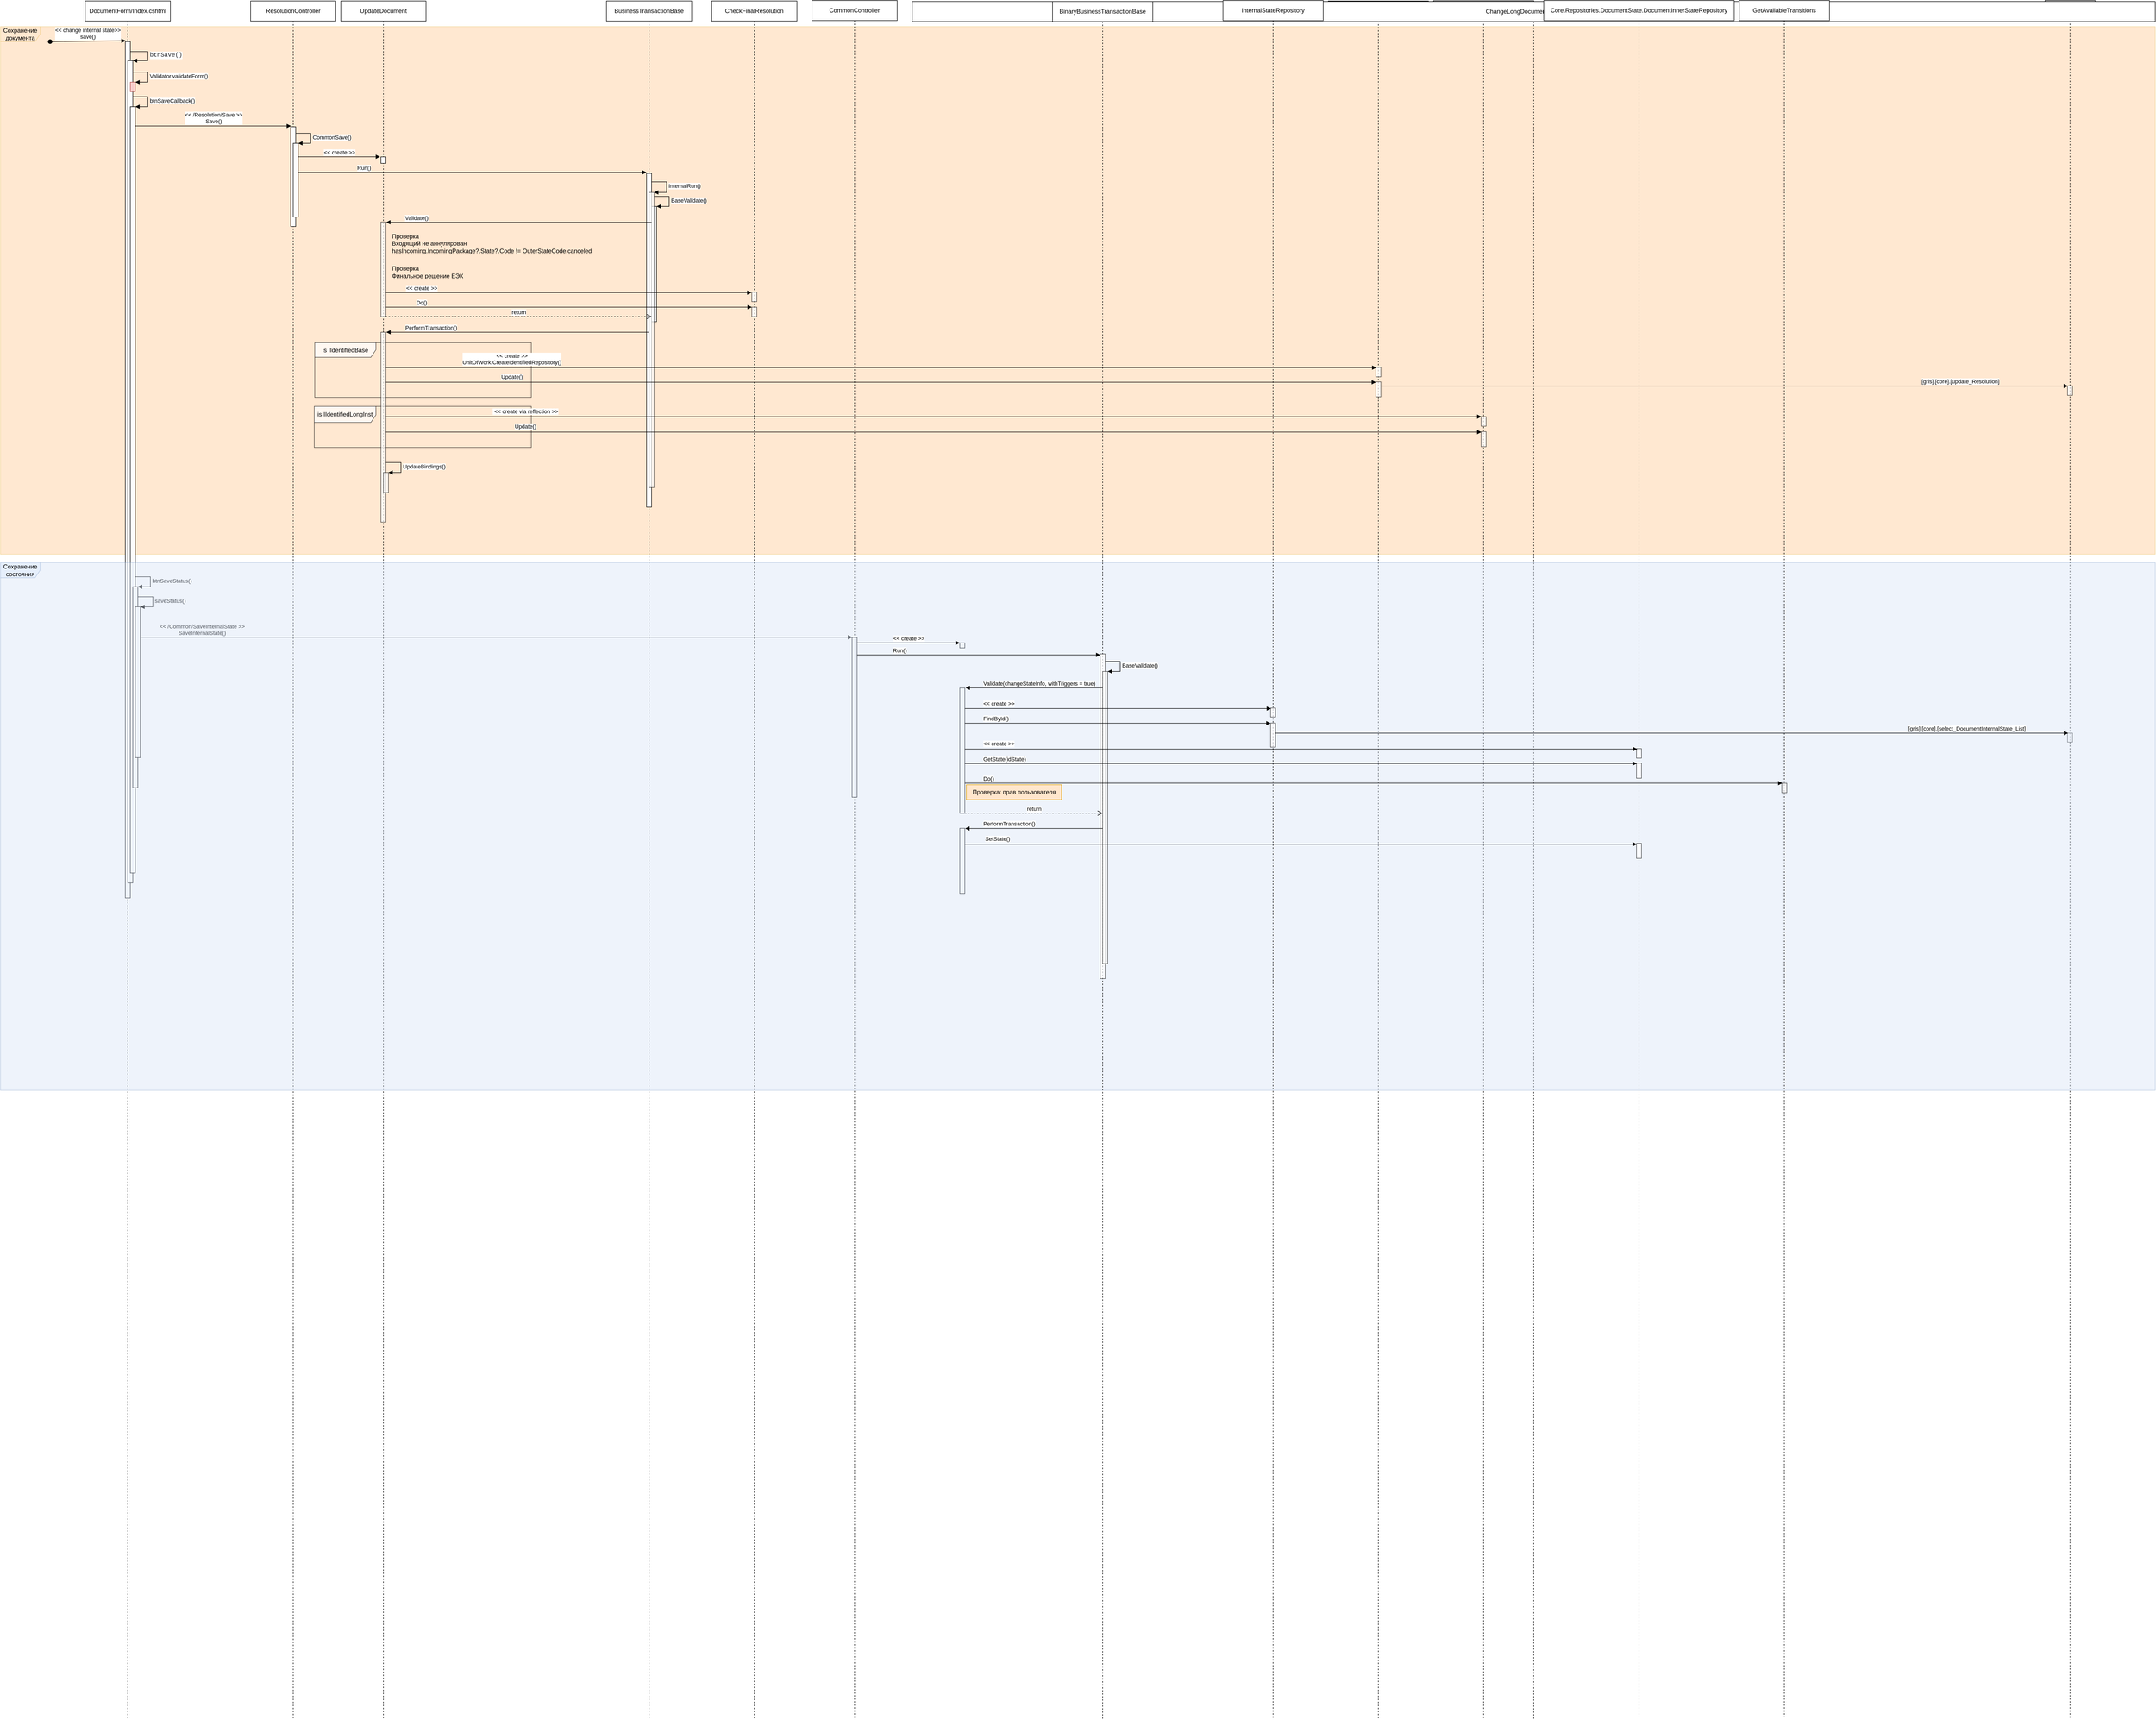 <mxfile version="20.5.3" type="github">
  <diagram id="iafy8vLnpcnuuy3_OvVW" name="Страница 1">
    <mxGraphModel dx="1326" dy="321" grid="1" gridSize="10" guides="1" tooltips="1" connect="1" arrows="1" fold="1" page="1" pageScale="1" pageWidth="827" pageHeight="1169" math="0" shadow="0">
      <root>
        <mxCell id="0" />
        <mxCell id="1" parent="0" />
        <mxCell id="J9ldG81cEZ1e4UeyS67y-105" value="Сохранение документа" style="shape=umlFrame;whiteSpace=wrap;html=1;opacity=30;width=79;height=30;fillColor=#ffe6cc;strokeColor=#d79b00;swimlaneFillColor=#FFB366;" vertex="1" parent="1">
          <mxGeometry x="-59" y="90" width="4299" height="1053" as="geometry" />
        </mxCell>
        <mxCell id="J9ldG81cEZ1e4UeyS67y-57" value="is&amp;nbsp;IIdentifiedLongInst" style="shape=umlFrame;whiteSpace=wrap;html=1;opacity=70;width=123;height=32;" vertex="1" parent="1">
          <mxGeometry x="567" y="848" width="433" height="82" as="geometry" />
        </mxCell>
        <mxCell id="J9ldG81cEZ1e4UeyS67y-56" value="is&amp;nbsp;IIdentifiedBase" style="shape=umlFrame;whiteSpace=wrap;html=1;opacity=70;width=122;height=29;" vertex="1" parent="1">
          <mxGeometry x="568" y="721" width="432" height="109" as="geometry" />
        </mxCell>
        <mxCell id="J9ldG81cEZ1e4UeyS67y-7" value="DocumentForm/Index.cshtml" style="shape=umlLifeline;perimeter=lifelinePerimeter;whiteSpace=wrap;html=1;container=1;collapsible=0;recursiveResize=0;outlineConnect=0;" vertex="1" parent="1">
          <mxGeometry x="110" y="39" width="170" height="3429" as="geometry" />
        </mxCell>
        <mxCell id="J9ldG81cEZ1e4UeyS67y-11" value="" style="html=1;points=[];perimeter=orthogonalPerimeter;" vertex="1" parent="J9ldG81cEZ1e4UeyS67y-7">
          <mxGeometry x="80" y="81" width="10" height="1709" as="geometry" />
        </mxCell>
        <mxCell id="J9ldG81cEZ1e4UeyS67y-14" value="" style="html=1;points=[];perimeter=orthogonalPerimeter;" vertex="1" parent="J9ldG81cEZ1e4UeyS67y-7">
          <mxGeometry x="85" y="119" width="10" height="1641" as="geometry" />
        </mxCell>
        <mxCell id="J9ldG81cEZ1e4UeyS67y-15" value="&lt;span style=&quot;color: rgb(32, 33, 36); font-family: consolas, &amp;quot;lucida console&amp;quot;, &amp;quot;courier new&amp;quot;, monospace; font-size: 12px;&quot;&gt;btnSave()&lt;/span&gt;" style="edgeStyle=orthogonalEdgeStyle;html=1;align=left;spacingLeft=2;endArrow=block;rounded=0;entryX=1;entryY=0;" edge="1" target="J9ldG81cEZ1e4UeyS67y-14" parent="J9ldG81cEZ1e4UeyS67y-7" source="J9ldG81cEZ1e4UeyS67y-11">
          <mxGeometry relative="1" as="geometry">
            <mxPoint x="95" y="101" as="sourcePoint" />
            <Array as="points">
              <mxPoint x="125" y="101" />
              <mxPoint x="125" y="119" />
            </Array>
          </mxGeometry>
        </mxCell>
        <mxCell id="J9ldG81cEZ1e4UeyS67y-19" value="" style="html=1;points=[];perimeter=orthogonalPerimeter;" vertex="1" parent="J9ldG81cEZ1e4UeyS67y-7">
          <mxGeometry x="90" y="211" width="10" height="1529" as="geometry" />
        </mxCell>
        <mxCell id="J9ldG81cEZ1e4UeyS67y-20" value="btnSaveCallback()" style="edgeStyle=orthogonalEdgeStyle;html=1;align=left;spacingLeft=2;endArrow=block;rounded=0;entryX=1;entryY=0;" edge="1" target="J9ldG81cEZ1e4UeyS67y-19" parent="J9ldG81cEZ1e4UeyS67y-7" source="J9ldG81cEZ1e4UeyS67y-14">
          <mxGeometry relative="1" as="geometry">
            <mxPoint x="95" y="191" as="sourcePoint" />
            <Array as="points">
              <mxPoint x="125" y="191" />
              <mxPoint x="125" y="211" />
            </Array>
          </mxGeometry>
        </mxCell>
        <mxCell id="J9ldG81cEZ1e4UeyS67y-23" value="" style="html=1;points=[];perimeter=orthogonalPerimeter;" vertex="1" parent="J9ldG81cEZ1e4UeyS67y-7">
          <mxGeometry x="95" y="1169" width="10" height="401" as="geometry" />
        </mxCell>
        <mxCell id="J9ldG81cEZ1e4UeyS67y-24" value="btnSaveStatus()" style="edgeStyle=orthogonalEdgeStyle;html=1;align=left;spacingLeft=2;endArrow=block;rounded=0;entryX=1;entryY=0;" edge="1" target="J9ldG81cEZ1e4UeyS67y-23" parent="J9ldG81cEZ1e4UeyS67y-7">
          <mxGeometry relative="1" as="geometry">
            <mxPoint x="100" y="1149" as="sourcePoint" />
            <Array as="points">
              <mxPoint x="130" y="1149" />
              <mxPoint x="130" y="1169" />
            </Array>
          </mxGeometry>
        </mxCell>
        <mxCell id="J9ldG81cEZ1e4UeyS67y-25" value="" style="html=1;points=[];perimeter=orthogonalPerimeter;" vertex="1" parent="J9ldG81cEZ1e4UeyS67y-7">
          <mxGeometry x="100" y="1209" width="10" height="301" as="geometry" />
        </mxCell>
        <mxCell id="J9ldG81cEZ1e4UeyS67y-26" value="saveStatus()" style="edgeStyle=orthogonalEdgeStyle;html=1;align=left;spacingLeft=2;endArrow=block;rounded=0;entryX=1;entryY=0;" edge="1" target="J9ldG81cEZ1e4UeyS67y-25" parent="J9ldG81cEZ1e4UeyS67y-7" source="J9ldG81cEZ1e4UeyS67y-23">
          <mxGeometry relative="1" as="geometry">
            <mxPoint x="105" y="1189" as="sourcePoint" />
            <Array as="points">
              <mxPoint x="135" y="1189" />
              <mxPoint x="135" y="1209" />
            </Array>
          </mxGeometry>
        </mxCell>
        <mxCell id="J9ldG81cEZ1e4UeyS67y-8" value="&amp;lt;&amp;lt; change internal state&amp;gt;&amp;gt;&lt;br&gt;save()" style="html=1;verticalAlign=bottom;startArrow=oval;startFill=1;endArrow=block;startSize=8;rounded=0;entryX=0.07;entryY=-0.001;entryDx=0;entryDy=0;entryPerimeter=0;" edge="1" parent="1" target="J9ldG81cEZ1e4UeyS67y-11">
          <mxGeometry width="60" relative="1" as="geometry">
            <mxPoint x="40" y="120" as="sourcePoint" />
            <mxPoint x="190" y="120" as="targetPoint" />
          </mxGeometry>
        </mxCell>
        <mxCell id="J9ldG81cEZ1e4UeyS67y-9" value="ResolutionController" style="shape=umlLifeline;perimeter=lifelinePerimeter;whiteSpace=wrap;html=1;container=1;collapsible=0;recursiveResize=0;outlineConnect=0;" vertex="1" parent="1">
          <mxGeometry x="440" y="39" width="170" height="3429" as="geometry" />
        </mxCell>
        <mxCell id="J9ldG81cEZ1e4UeyS67y-12" value="" style="html=1;points=[];perimeter=orthogonalPerimeter;" vertex="1" parent="J9ldG81cEZ1e4UeyS67y-9">
          <mxGeometry x="80" y="251" width="10" height="199" as="geometry" />
        </mxCell>
        <mxCell id="J9ldG81cEZ1e4UeyS67y-10" value="CommonController" style="shape=umlLifeline;perimeter=lifelinePerimeter;whiteSpace=wrap;html=1;container=1;collapsible=0;recursiveResize=0;outlineConnect=0;" vertex="1" parent="1">
          <mxGeometry x="1560" y="38" width="170" height="3429" as="geometry" />
        </mxCell>
        <mxCell id="J9ldG81cEZ1e4UeyS67y-21" value="" style="html=1;points=[];perimeter=orthogonalPerimeter;" vertex="1" parent="J9ldG81cEZ1e4UeyS67y-10">
          <mxGeometry x="80" y="1271" width="10" height="319" as="geometry" />
        </mxCell>
        <mxCell id="J9ldG81cEZ1e4UeyS67y-13" value="&amp;lt;&amp;lt; /Resolution/Save &amp;gt;&amp;gt;&lt;br&gt;Save()" style="html=1;verticalAlign=bottom;endArrow=block;rounded=0;entryX=0.056;entryY=-0.008;entryDx=0;entryDy=0;entryPerimeter=0;" edge="1" parent="1" source="J9ldG81cEZ1e4UeyS67y-19" target="J9ldG81cEZ1e4UeyS67y-12">
          <mxGeometry width="80" relative="1" as="geometry">
            <mxPoint x="300" y="160" as="sourcePoint" />
            <mxPoint x="380" y="160" as="targetPoint" />
          </mxGeometry>
        </mxCell>
        <mxCell id="J9ldG81cEZ1e4UeyS67y-17" value="" style="html=1;points=[];perimeter=orthogonalPerimeter;fillColor=#f8cecc;strokeColor=#b85450;" vertex="1" parent="1">
          <mxGeometry x="200" y="201" width="10" height="19" as="geometry" />
        </mxCell>
        <mxCell id="J9ldG81cEZ1e4UeyS67y-18" value="Validator.validateForm()" style="edgeStyle=orthogonalEdgeStyle;html=1;align=left;spacingLeft=2;endArrow=block;rounded=0;entryX=1;entryY=0;" edge="1" target="J9ldG81cEZ1e4UeyS67y-17" parent="1" source="J9ldG81cEZ1e4UeyS67y-14">
          <mxGeometry relative="1" as="geometry">
            <mxPoint x="205" y="181" as="sourcePoint" />
            <Array as="points">
              <mxPoint x="235" y="181" />
              <mxPoint x="235" y="201" />
            </Array>
          </mxGeometry>
        </mxCell>
        <mxCell id="J9ldG81cEZ1e4UeyS67y-22" value="&amp;lt;&amp;lt; /Common/SaveInternalState &amp;gt;&amp;gt;&lt;br&gt;SaveInternalState()" style="html=1;verticalAlign=bottom;endArrow=block;rounded=0;entryX=0.035;entryY=-0.001;entryDx=0;entryDy=0;entryPerimeter=0;" edge="1" parent="1" source="J9ldG81cEZ1e4UeyS67y-25" target="J9ldG81cEZ1e4UeyS67y-21">
          <mxGeometry x="-0.827" width="80" relative="1" as="geometry">
            <mxPoint x="220" y="1126.68" as="sourcePoint" />
            <mxPoint x="1719.4" y="1308" as="targetPoint" />
            <mxPoint as="offset" />
          </mxGeometry>
        </mxCell>
        <mxCell id="J9ldG81cEZ1e4UeyS67y-27" value="" style="html=1;points=[];perimeter=orthogonalPerimeter;" vertex="1" parent="1">
          <mxGeometry x="525" y="323" width="10" height="147" as="geometry" />
        </mxCell>
        <mxCell id="J9ldG81cEZ1e4UeyS67y-28" value="CommonSave()" style="edgeStyle=orthogonalEdgeStyle;html=1;align=left;spacingLeft=2;endArrow=block;rounded=0;entryX=1;entryY=0;" edge="1" target="J9ldG81cEZ1e4UeyS67y-27" parent="1" source="J9ldG81cEZ1e4UeyS67y-12">
          <mxGeometry relative="1" as="geometry">
            <mxPoint x="530" y="303" as="sourcePoint" />
            <Array as="points">
              <mxPoint x="560" y="303" />
              <mxPoint x="560" y="323" />
            </Array>
          </mxGeometry>
        </mxCell>
        <mxCell id="J9ldG81cEZ1e4UeyS67y-29" value="UpdateDocument" style="shape=umlLifeline;perimeter=lifelinePerimeter;whiteSpace=wrap;html=1;container=1;collapsible=0;recursiveResize=0;outlineConnect=0;movable=0;resizable=0;" vertex="1" parent="1">
          <mxGeometry x="620" y="39" width="170" height="3429" as="geometry" />
        </mxCell>
        <mxCell id="J9ldG81cEZ1e4UeyS67y-30" value="" style="html=1;points=[];perimeter=orthogonalPerimeter;" vertex="1" parent="J9ldG81cEZ1e4UeyS67y-29">
          <mxGeometry x="80" y="311" width="10" height="13" as="geometry" />
        </mxCell>
        <mxCell id="J9ldG81cEZ1e4UeyS67y-42" value="" style="html=1;points=[];perimeter=orthogonalPerimeter;opacity=70;" vertex="1" parent="J9ldG81cEZ1e4UeyS67y-29">
          <mxGeometry x="80" y="441" width="10" height="189" as="geometry" />
        </mxCell>
        <mxCell id="J9ldG81cEZ1e4UeyS67y-52" value="" style="html=1;points=[];perimeter=orthogonalPerimeter;opacity=70;" vertex="1" parent="J9ldG81cEZ1e4UeyS67y-29">
          <mxGeometry x="80" y="661" width="10" height="379" as="geometry" />
        </mxCell>
        <mxCell id="J9ldG81cEZ1e4UeyS67y-31" value="&amp;lt;&amp;lt; create &amp;gt;&amp;gt;" style="html=1;verticalAlign=bottom;endArrow=block;rounded=0;entryX=-0.176;entryY=-0.013;entryDx=0;entryDy=0;entryPerimeter=0;" edge="1" parent="1" source="J9ldG81cEZ1e4UeyS67y-27" target="J9ldG81cEZ1e4UeyS67y-30">
          <mxGeometry width="80" relative="1" as="geometry">
            <mxPoint x="580" y="420" as="sourcePoint" />
            <mxPoint x="660" y="420" as="targetPoint" />
          </mxGeometry>
        </mxCell>
        <mxCell id="J9ldG81cEZ1e4UeyS67y-32" value="BusinessTransactionBase" style="shape=umlLifeline;perimeter=lifelinePerimeter;whiteSpace=wrap;html=1;container=1;collapsible=0;recursiveResize=0;outlineConnect=0;" vertex="1" parent="1">
          <mxGeometry x="1150" y="39" width="170" height="3429" as="geometry" />
        </mxCell>
        <mxCell id="J9ldG81cEZ1e4UeyS67y-33" value="" style="html=1;points=[];perimeter=orthogonalPerimeter;" vertex="1" parent="J9ldG81cEZ1e4UeyS67y-32">
          <mxGeometry x="80" y="344" width="10" height="666" as="geometry" />
        </mxCell>
        <mxCell id="J9ldG81cEZ1e4UeyS67y-39" value="" style="html=1;points=[];perimeter=orthogonalPerimeter;" vertex="1" parent="J9ldG81cEZ1e4UeyS67y-32">
          <mxGeometry x="90" y="410" width="10" height="230" as="geometry" />
        </mxCell>
        <mxCell id="J9ldG81cEZ1e4UeyS67y-34" value="Run()" style="html=1;verticalAlign=bottom;endArrow=block;rounded=0;entryX=-0.012;entryY=-0.003;entryDx=0;entryDy=0;entryPerimeter=0;" edge="1" parent="1" source="J9ldG81cEZ1e4UeyS67y-27" target="J9ldG81cEZ1e4UeyS67y-33">
          <mxGeometry x="-0.623" width="80" relative="1" as="geometry">
            <mxPoint x="760" y="370" as="sourcePoint" />
            <mxPoint x="840" y="370" as="targetPoint" />
            <mxPoint as="offset" />
          </mxGeometry>
        </mxCell>
        <mxCell id="J9ldG81cEZ1e4UeyS67y-35" value="" style="html=1;points=[];perimeter=orthogonalPerimeter;opacity=70;" vertex="1" parent="1">
          <mxGeometry x="1235" y="421" width="10" height="589" as="geometry" />
        </mxCell>
        <mxCell id="J9ldG81cEZ1e4UeyS67y-36" value="InternalRun()" style="edgeStyle=orthogonalEdgeStyle;html=1;align=left;spacingLeft=2;endArrow=block;rounded=0;entryX=1;entryY=0;" edge="1" target="J9ldG81cEZ1e4UeyS67y-35" parent="1" source="J9ldG81cEZ1e4UeyS67y-33">
          <mxGeometry relative="1" as="geometry">
            <mxPoint x="1240" y="400" as="sourcePoint" />
            <Array as="points">
              <mxPoint x="1270" y="400" />
              <mxPoint x="1270" y="421" />
            </Array>
          </mxGeometry>
        </mxCell>
        <mxCell id="J9ldG81cEZ1e4UeyS67y-40" value="BaseValidate()" style="edgeStyle=orthogonalEdgeStyle;html=1;align=left;spacingLeft=2;endArrow=block;rounded=0;entryX=1;entryY=0;" edge="1" target="J9ldG81cEZ1e4UeyS67y-39" parent="1" source="J9ldG81cEZ1e4UeyS67y-35">
          <mxGeometry relative="1" as="geometry">
            <mxPoint x="1245" y="429" as="sourcePoint" />
            <Array as="points">
              <mxPoint x="1275" y="429" />
              <mxPoint x="1275" y="449" />
            </Array>
          </mxGeometry>
        </mxCell>
        <mxCell id="J9ldG81cEZ1e4UeyS67y-41" value="Validate()" style="html=1;verticalAlign=bottom;endArrow=block;rounded=0;entryX=1.043;entryY=0.003;entryDx=0;entryDy=0;entryPerimeter=0;" edge="1" parent="1" source="J9ldG81cEZ1e4UeyS67y-39" target="J9ldG81cEZ1e4UeyS67y-42">
          <mxGeometry x="0.774" width="80" relative="1" as="geometry">
            <mxPoint x="730" y="500" as="sourcePoint" />
            <mxPoint x="810" y="500" as="targetPoint" />
            <mxPoint as="offset" />
          </mxGeometry>
        </mxCell>
        <mxCell id="J9ldG81cEZ1e4UeyS67y-43" value="Проверка&lt;br&gt;Входящий не аннулирован&lt;br&gt;hasIncoming.IncomingPackage?.State?.Code != OuterStateCode.canceled" style="text;html=1;align=left;verticalAlign=middle;resizable=0;points=[];autosize=1;strokeColor=none;fillColor=none;opacity=70;" vertex="1" parent="1">
          <mxGeometry x="720" y="493" width="420" height="60" as="geometry" />
        </mxCell>
        <mxCell id="J9ldG81cEZ1e4UeyS67y-44" value="Проверка&lt;br&gt;Финальное решение ЕЭК" style="text;html=1;align=left;verticalAlign=middle;resizable=0;points=[];autosize=1;strokeColor=none;fillColor=none;" vertex="1" parent="1">
          <mxGeometry x="720" y="560" width="170" height="40" as="geometry" />
        </mxCell>
        <mxCell id="J9ldG81cEZ1e4UeyS67y-45" value="CheckFinalResolution" style="shape=umlLifeline;perimeter=lifelinePerimeter;whiteSpace=wrap;html=1;container=1;collapsible=0;recursiveResize=0;outlineConnect=0;" vertex="1" parent="1">
          <mxGeometry x="1360" y="39" width="170" height="3429" as="geometry" />
        </mxCell>
        <mxCell id="J9ldG81cEZ1e4UeyS67y-46" value="" style="html=1;points=[];perimeter=orthogonalPerimeter;opacity=70;" vertex="1" parent="J9ldG81cEZ1e4UeyS67y-45">
          <mxGeometry x="80" y="581" width="10" height="19" as="geometry" />
        </mxCell>
        <mxCell id="J9ldG81cEZ1e4UeyS67y-49" value="" style="html=1;points=[];perimeter=orthogonalPerimeter;opacity=70;" vertex="1" parent="J9ldG81cEZ1e4UeyS67y-45">
          <mxGeometry x="80" y="611" width="10" height="19" as="geometry" />
        </mxCell>
        <mxCell id="J9ldG81cEZ1e4UeyS67y-47" value="&amp;lt;&amp;lt; create &amp;gt;&amp;gt;" style="html=1;verticalAlign=bottom;endArrow=block;rounded=0;entryX=-0.067;entryY=0.053;entryDx=0;entryDy=0;entryPerimeter=0;" edge="1" parent="1" source="J9ldG81cEZ1e4UeyS67y-42" target="J9ldG81cEZ1e4UeyS67y-46">
          <mxGeometry x="-0.807" width="80" relative="1" as="geometry">
            <mxPoint x="1170" y="720" as="sourcePoint" />
            <mxPoint x="1250" y="720" as="targetPoint" />
            <mxPoint as="offset" />
          </mxGeometry>
        </mxCell>
        <mxCell id="J9ldG81cEZ1e4UeyS67y-48" value="Do()" style="html=1;verticalAlign=bottom;endArrow=block;rounded=0;entryX=0;entryY=0;entryDx=0;entryDy=0;entryPerimeter=0;" edge="1" parent="1" source="J9ldG81cEZ1e4UeyS67y-42" target="J9ldG81cEZ1e4UeyS67y-49">
          <mxGeometry x="-0.807" width="80" relative="1" as="geometry">
            <mxPoint x="720" y="630.475" as="sourcePoint" />
            <mxPoint x="1447" y="630.475" as="targetPoint" />
            <mxPoint as="offset" />
          </mxGeometry>
        </mxCell>
        <mxCell id="J9ldG81cEZ1e4UeyS67y-50" value="return" style="html=1;verticalAlign=bottom;endArrow=open;dashed=1;endSize=8;rounded=0;exitX=0.929;exitY=0.999;exitDx=0;exitDy=0;exitPerimeter=0;" edge="1" parent="1" source="J9ldG81cEZ1e4UeyS67y-42" target="J9ldG81cEZ1e4UeyS67y-39">
          <mxGeometry relative="1" as="geometry">
            <mxPoint x="1090" y="590" as="sourcePoint" />
            <mxPoint x="1010" y="590" as="targetPoint" />
          </mxGeometry>
        </mxCell>
        <mxCell id="J9ldG81cEZ1e4UeyS67y-51" value="PerformTransaction()" style="html=1;verticalAlign=bottom;endArrow=block;rounded=0;entryX=1.072;entryY=0;entryDx=0;entryDy=0;entryPerimeter=0;" edge="1" parent="1" source="J9ldG81cEZ1e4UeyS67y-35" target="J9ldG81cEZ1e4UeyS67y-52">
          <mxGeometry x="0.659" width="80" relative="1" as="geometry">
            <mxPoint x="1000" y="770" as="sourcePoint" />
            <mxPoint x="1080" y="770" as="targetPoint" />
            <mxPoint as="offset" />
          </mxGeometry>
        </mxCell>
        <mxCell id="J9ldG81cEZ1e4UeyS67y-53" value="RegistrationResolutionRepository" style="shape=umlLifeline;perimeter=lifelinePerimeter;whiteSpace=wrap;html=1;container=1;collapsible=0;recursiveResize=0;outlineConnect=0;" vertex="1" parent="1">
          <mxGeometry x="2590" y="39" width="200" height="3428" as="geometry" />
        </mxCell>
        <mxCell id="J9ldG81cEZ1e4UeyS67y-55" value="" style="html=1;points=[];perimeter=orthogonalPerimeter;textOpacity=70;opacity=70;" vertex="1" parent="J9ldG81cEZ1e4UeyS67y-53">
          <mxGeometry x="95" y="731" width="10" height="19" as="geometry" />
        </mxCell>
        <mxCell id="J9ldG81cEZ1e4UeyS67y-63" value="" style="html=1;points=[];perimeter=orthogonalPerimeter;textOpacity=70;opacity=70;" vertex="1" parent="J9ldG81cEZ1e4UeyS67y-53">
          <mxGeometry x="95" y="760" width="10" height="30" as="geometry" />
        </mxCell>
        <mxCell id="J9ldG81cEZ1e4UeyS67y-58" value="&amp;lt;&amp;lt; create &amp;gt;&amp;gt;&lt;br&gt;UnitOfWork.CreateIdentifiedRepository()" style="html=1;verticalAlign=bottom;endArrow=block;rounded=0;entryX=0.1;entryY=0.035;entryDx=0;entryDy=0;entryPerimeter=0;" edge="1" parent="1" source="J9ldG81cEZ1e4UeyS67y-52" target="J9ldG81cEZ1e4UeyS67y-55">
          <mxGeometry x="-0.746" y="2" width="80" relative="1" as="geometry">
            <mxPoint x="940" y="780.17" as="sourcePoint" />
            <mxPoint x="1020" y="780.17" as="targetPoint" />
            <mxPoint as="offset" />
          </mxGeometry>
        </mxCell>
        <mxCell id="J9ldG81cEZ1e4UeyS67y-59" value="DB" style="shape=umlLifeline;perimeter=lifelinePerimeter;whiteSpace=wrap;html=1;container=1;collapsible=0;recursiveResize=0;outlineConnect=0;" vertex="1" parent="1">
          <mxGeometry x="4020" y="38" width="100" height="3427" as="geometry" />
        </mxCell>
        <mxCell id="J9ldG81cEZ1e4UeyS67y-60" value="" style="html=1;points=[];perimeter=orthogonalPerimeter;textOpacity=70;opacity=70;" vertex="1" parent="J9ldG81cEZ1e4UeyS67y-59">
          <mxGeometry x="45" y="769" width="10" height="19" as="geometry" />
        </mxCell>
        <mxCell id="J9ldG81cEZ1e4UeyS67y-89" value="" style="html=1;points=[];perimeter=orthogonalPerimeter;opacity=70;" vertex="1" parent="J9ldG81cEZ1e4UeyS67y-59">
          <mxGeometry x="45" y="1462" width="10" height="18" as="geometry" />
        </mxCell>
        <mxCell id="J9ldG81cEZ1e4UeyS67y-61" value="[grls].[core].[update_Resolution]" style="html=1;verticalAlign=bottom;endArrow=block;rounded=0;entryX=0.1;entryY=0.018;entryDx=0;entryDy=0;entryPerimeter=0;" edge="1" parent="1" source="J9ldG81cEZ1e4UeyS67y-63" target="J9ldG81cEZ1e4UeyS67y-60">
          <mxGeometry x="0.686" width="80" relative="1" as="geometry">
            <mxPoint x="1720" y="870" as="sourcePoint" />
            <mxPoint x="1800" y="870" as="targetPoint" />
            <mxPoint as="offset" />
          </mxGeometry>
        </mxCell>
        <mxCell id="J9ldG81cEZ1e4UeyS67y-62" value="Update()" style="html=1;verticalAlign=bottom;endArrow=block;rounded=0;entryX=0.017;entryY=0.026;entryDx=0;entryDy=0;entryPerimeter=0;" edge="1" parent="1" source="J9ldG81cEZ1e4UeyS67y-52" target="J9ldG81cEZ1e4UeyS67y-63">
          <mxGeometry x="-0.746" y="2" width="80" relative="1" as="geometry">
            <mxPoint x="720" y="781.665" as="sourcePoint" />
            <mxPoint x="1666" y="781.665" as="targetPoint" />
            <mxPoint as="offset" />
          </mxGeometry>
        </mxCell>
        <mxCell id="J9ldG81cEZ1e4UeyS67y-64" value="Update()" style="html=1;verticalAlign=bottom;endArrow=block;rounded=0;entryX=0.051;entryY=0.027;entryDx=0;entryDy=0;entryPerimeter=0;" edge="1" parent="1" source="J9ldG81cEZ1e4UeyS67y-52" target="J9ldG81cEZ1e4UeyS67y-67">
          <mxGeometry x="-0.746" y="2" width="80" relative="1" as="geometry">
            <mxPoint x="720" y="810.78" as="sourcePoint" />
            <mxPoint x="1665.17" y="810.78" as="targetPoint" />
            <mxPoint as="offset" />
          </mxGeometry>
        </mxCell>
        <mxCell id="J9ldG81cEZ1e4UeyS67y-65" value="UpdateLongEntity&amp;lt;T&amp;gt;" style="shape=umlLifeline;perimeter=lifelinePerimeter;whiteSpace=wrap;html=1;container=1;collapsible=0;recursiveResize=0;outlineConnect=0;" vertex="1" parent="1">
          <mxGeometry x="2800" y="38.5" width="200" height="3428" as="geometry" />
        </mxCell>
        <mxCell id="J9ldG81cEZ1e4UeyS67y-66" value="" style="html=1;points=[];perimeter=orthogonalPerimeter;textOpacity=70;opacity=70;" vertex="1" parent="J9ldG81cEZ1e4UeyS67y-65">
          <mxGeometry x="95" y="830" width="10" height="19" as="geometry" />
        </mxCell>
        <mxCell id="J9ldG81cEZ1e4UeyS67y-67" value="" style="html=1;points=[];perimeter=orthogonalPerimeter;textOpacity=70;opacity=70;" vertex="1" parent="J9ldG81cEZ1e4UeyS67y-65">
          <mxGeometry x="95" y="860" width="10" height="30" as="geometry" />
        </mxCell>
        <mxCell id="J9ldG81cEZ1e4UeyS67y-68" value="&amp;nbsp;&amp;lt;&amp;lt; create via reflection &amp;gt;&amp;gt;" style="html=1;verticalAlign=bottom;endArrow=block;rounded=0;entryX=0.051;entryY=0.006;entryDx=0;entryDy=0;entryPerimeter=0;" edge="1" parent="1" source="J9ldG81cEZ1e4UeyS67y-52" target="J9ldG81cEZ1e4UeyS67y-66">
          <mxGeometry x="-0.746" y="2" width="80" relative="1" as="geometry">
            <mxPoint x="720" y="781.665" as="sourcePoint" />
            <mxPoint x="1946.0" y="781.665" as="targetPoint" />
            <mxPoint as="offset" />
          </mxGeometry>
        </mxCell>
        <mxCell id="J9ldG81cEZ1e4UeyS67y-69" value="" style="html=1;points=[];perimeter=orthogonalPerimeter;opacity=70;" vertex="1" parent="1">
          <mxGeometry x="705" y="980" width="10" height="40" as="geometry" />
        </mxCell>
        <mxCell id="J9ldG81cEZ1e4UeyS67y-70" value="UpdateBindings()" style="edgeStyle=orthogonalEdgeStyle;html=1;align=left;spacingLeft=2;endArrow=block;rounded=0;entryX=1;entryY=0;" edge="1" target="J9ldG81cEZ1e4UeyS67y-69" parent="1" source="J9ldG81cEZ1e4UeyS67y-52">
          <mxGeometry relative="1" as="geometry">
            <mxPoint x="710" y="960" as="sourcePoint" />
            <Array as="points">
              <mxPoint x="740" y="960" />
              <mxPoint x="740" y="980" />
            </Array>
          </mxGeometry>
        </mxCell>
        <mxCell id="J9ldG81cEZ1e4UeyS67y-71" value="ChangeLongDocumentInternalState" style="shape=umlLifeline;perimeter=lifelinePerimeter;whiteSpace=wrap;html=1;container=1;collapsible=0;recursiveResize=0;outlineConnect=0;" vertex="1" parent="1">
          <mxGeometry x="1760" y="40" width="2480" height="3427" as="geometry" />
        </mxCell>
        <mxCell id="J9ldG81cEZ1e4UeyS67y-72" value="" style="html=1;points=[];perimeter=orthogonalPerimeter;" vertex="1" parent="J9ldG81cEZ1e4UeyS67y-71">
          <mxGeometry x="95" y="1280" width="10" height="10" as="geometry" />
        </mxCell>
        <mxCell id="J9ldG81cEZ1e4UeyS67y-74" value="" style="html=1;points=[];perimeter=orthogonalPerimeter;" vertex="1" parent="J9ldG81cEZ1e4UeyS67y-71">
          <mxGeometry x="95" y="1370" width="10" height="250" as="geometry" />
        </mxCell>
        <mxCell id="J9ldG81cEZ1e4UeyS67y-108" value="" style="html=1;points=[];perimeter=orthogonalPerimeter;" vertex="1" parent="J9ldG81cEZ1e4UeyS67y-71">
          <mxGeometry x="95" y="1650" width="10" height="130" as="geometry" />
        </mxCell>
        <mxCell id="J9ldG81cEZ1e4UeyS67y-106" value="Сохранение состояния" style="shape=umlFrame;whiteSpace=wrap;html=1;opacity=40;width=79;height=30;fillColor=#dae8fc;strokeColor=#6C8EBF;swimlaneFillColor=#D4E1F5;" vertex="1" parent="J9ldG81cEZ1e4UeyS67y-71">
          <mxGeometry x="-1819" y="1120" width="4299" height="1053" as="geometry" />
        </mxCell>
        <mxCell id="J9ldG81cEZ1e4UeyS67y-73" value="&amp;lt;&amp;lt; create &amp;gt;&amp;gt;" style="html=1;verticalAlign=bottom;endArrow=block;rounded=0;entryX=0.002;entryY=0.002;entryDx=0;entryDy=0;entryPerimeter=0;" edge="1" parent="1" source="J9ldG81cEZ1e4UeyS67y-21" target="J9ldG81cEZ1e4UeyS67y-72">
          <mxGeometry width="80" relative="1" as="geometry">
            <mxPoint x="1610" y="1370" as="sourcePoint" />
            <mxPoint x="1690" y="1370" as="targetPoint" />
          </mxGeometry>
        </mxCell>
        <mxCell id="J9ldG81cEZ1e4UeyS67y-82" value="BinaryBusinessTransactionBase" style="shape=umlLifeline;perimeter=lifelinePerimeter;whiteSpace=wrap;html=1;container=1;collapsible=0;recursiveResize=0;outlineConnect=0;" vertex="1" parent="1">
          <mxGeometry x="2040" y="40" width="200" height="3427" as="geometry" />
        </mxCell>
        <mxCell id="J9ldG81cEZ1e4UeyS67y-78" value="" style="html=1;points=[];perimeter=orthogonalPerimeter;opacity=70;" vertex="1" parent="1">
          <mxGeometry x="2135" y="1342" width="10" height="648" as="geometry" />
        </mxCell>
        <mxCell id="J9ldG81cEZ1e4UeyS67y-79" value="" style="html=1;points=[];perimeter=orthogonalPerimeter;opacity=70;" vertex="1" parent="1">
          <mxGeometry x="2140" y="1377" width="10" height="583" as="geometry" />
        </mxCell>
        <mxCell id="J9ldG81cEZ1e4UeyS67y-80" value="BaseValidate()" style="edgeStyle=orthogonalEdgeStyle;html=1;align=left;spacingLeft=2;endArrow=block;rounded=0;entryX=1;entryY=0;" edge="1" target="J9ldG81cEZ1e4UeyS67y-79" parent="1" source="J9ldG81cEZ1e4UeyS67y-78">
          <mxGeometry relative="1" as="geometry">
            <mxPoint x="2145" y="1357" as="sourcePoint" />
            <Array as="points">
              <mxPoint x="2175" y="1357" />
              <mxPoint x="2175" y="1377" />
            </Array>
          </mxGeometry>
        </mxCell>
        <mxCell id="J9ldG81cEZ1e4UeyS67y-81" value="Validate(changeStateInfo, withTriggers = true)" style="html=1;verticalAlign=bottom;endArrow=block;rounded=0;entryX=1.155;entryY=-0.001;entryDx=0;entryDy=0;entryPerimeter=0;align=left;" edge="1" parent="1" source="J9ldG81cEZ1e4UeyS67y-79" target="J9ldG81cEZ1e4UeyS67y-74">
          <mxGeometry x="0.755" width="80" relative="1" as="geometry">
            <mxPoint x="1440" y="1290" as="sourcePoint" />
            <mxPoint x="1520" y="1290" as="targetPoint" />
            <mxPoint as="offset" />
          </mxGeometry>
        </mxCell>
        <mxCell id="J9ldG81cEZ1e4UeyS67y-85" value="InternalStateRepository" style="shape=umlLifeline;perimeter=lifelinePerimeter;whiteSpace=wrap;html=1;container=1;collapsible=0;recursiveResize=0;outlineConnect=0;" vertex="1" parent="1">
          <mxGeometry x="2380" y="38" width="200" height="3427" as="geometry" />
        </mxCell>
        <mxCell id="J9ldG81cEZ1e4UeyS67y-87" value="" style="html=1;points=[];perimeter=orthogonalPerimeter;opacity=70;" vertex="1" parent="J9ldG81cEZ1e4UeyS67y-85">
          <mxGeometry x="95" y="1442" width="10" height="48" as="geometry" />
        </mxCell>
        <mxCell id="J9ldG81cEZ1e4UeyS67y-90" value="" style="html=1;points=[];perimeter=orthogonalPerimeter;opacity=70;" vertex="1" parent="J9ldG81cEZ1e4UeyS67y-85">
          <mxGeometry x="95" y="1412" width="10" height="18" as="geometry" />
        </mxCell>
        <mxCell id="J9ldG81cEZ1e4UeyS67y-86" value="FindById()" style="html=1;verticalAlign=bottom;endArrow=block;rounded=0;entryX=-0.003;entryY=0.007;entryDx=0;entryDy=0;entryPerimeter=0;align=left;" edge="1" parent="1" source="J9ldG81cEZ1e4UeyS67y-74" target="J9ldG81cEZ1e4UeyS67y-87">
          <mxGeometry x="-0.885" width="80" relative="1" as="geometry">
            <mxPoint x="2180" y="1410" as="sourcePoint" />
            <mxPoint x="2260" y="1410" as="targetPoint" />
            <mxPoint as="offset" />
          </mxGeometry>
        </mxCell>
        <mxCell id="J9ldG81cEZ1e4UeyS67y-88" value="[grls].[core].[select_DocumentInternalState_List]" style="html=1;verticalAlign=bottom;endArrow=block;rounded=0;entryX=0.128;entryY=0.005;entryDx=0;entryDy=0;entryPerimeter=0;" edge="1" parent="1" source="J9ldG81cEZ1e4UeyS67y-87" target="J9ldG81cEZ1e4UeyS67y-89">
          <mxGeometry x="0.744" width="80" relative="1" as="geometry">
            <mxPoint x="2470" y="1500" as="sourcePoint" />
            <mxPoint x="2550" y="1500" as="targetPoint" />
            <mxPoint as="offset" />
          </mxGeometry>
        </mxCell>
        <mxCell id="J9ldG81cEZ1e4UeyS67y-91" value="&amp;lt;&amp;lt; create &amp;gt;&amp;gt;" style="html=1;verticalAlign=bottom;endArrow=block;rounded=0;entryX=0.085;entryY=0.056;entryDx=0;entryDy=0;entryPerimeter=0;align=left;" edge="1" parent="1" source="J9ldG81cEZ1e4UeyS67y-74" target="J9ldG81cEZ1e4UeyS67y-90">
          <mxGeometry x="-0.885" y="1" width="80" relative="1" as="geometry">
            <mxPoint x="1875" y="1490.56" as="sourcePoint" />
            <mxPoint x="2484.97" y="1490.56" as="targetPoint" />
            <mxPoint as="offset" />
          </mxGeometry>
        </mxCell>
        <mxCell id="J9ldG81cEZ1e4UeyS67y-95" value="Core.Repositories.DocumentState.DocumentInnerStateRepository" style="shape=umlLifeline;perimeter=lifelinePerimeter;whiteSpace=wrap;html=1;container=1;collapsible=0;recursiveResize=0;outlineConnect=0;" vertex="1" parent="1">
          <mxGeometry x="3020" y="38" width="380" height="3426.5" as="geometry" />
        </mxCell>
        <mxCell id="J9ldG81cEZ1e4UeyS67y-96" value="" style="html=1;points=[];perimeter=orthogonalPerimeter;textOpacity=70;opacity=70;" vertex="1" parent="J9ldG81cEZ1e4UeyS67y-95">
          <mxGeometry x="185" y="1493" width="10" height="19" as="geometry" />
        </mxCell>
        <mxCell id="J9ldG81cEZ1e4UeyS67y-97" value="" style="html=1;points=[];perimeter=orthogonalPerimeter;textOpacity=70;opacity=70;" vertex="1" parent="J9ldG81cEZ1e4UeyS67y-95">
          <mxGeometry x="185" y="1522" width="10" height="30" as="geometry" />
        </mxCell>
        <mxCell id="J9ldG81cEZ1e4UeyS67y-112" value="" style="html=1;points=[];perimeter=orthogonalPerimeter;textOpacity=70;opacity=70;fontStyle=1" vertex="1" parent="J9ldG81cEZ1e4UeyS67y-95">
          <mxGeometry x="185" y="1682" width="10" height="30" as="geometry" />
        </mxCell>
        <mxCell id="J9ldG81cEZ1e4UeyS67y-98" value="&amp;lt;&amp;lt; create &amp;gt;&amp;gt;" style="html=1;verticalAlign=bottom;endArrow=block;rounded=0;entryX=0.161;entryY=0.049;entryDx=0;entryDy=0;entryPerimeter=0;align=left;" edge="1" parent="1" source="J9ldG81cEZ1e4UeyS67y-74" target="J9ldG81cEZ1e4UeyS67y-96">
          <mxGeometry x="-0.948" y="2" width="80" relative="1" as="geometry">
            <mxPoint x="1875" y="1461.008" as="sourcePoint" />
            <mxPoint x="2485.85" y="1461.008" as="targetPoint" />
            <mxPoint as="offset" />
          </mxGeometry>
        </mxCell>
        <mxCell id="J9ldG81cEZ1e4UeyS67y-99" value="GetState(idState)" style="html=1;verticalAlign=bottom;endArrow=block;rounded=0;entryX=0.085;entryY=0.024;entryDx=0;entryDy=0;entryPerimeter=0;align=left;" edge="1" parent="1" source="J9ldG81cEZ1e4UeyS67y-74" target="J9ldG81cEZ1e4UeyS67y-97">
          <mxGeometry x="-0.948" width="80" relative="1" as="geometry">
            <mxPoint x="1875" y="1541.931" as="sourcePoint" />
            <mxPoint x="3216.61" y="1541.931" as="targetPoint" />
            <mxPoint as="offset" />
          </mxGeometry>
        </mxCell>
        <mxCell id="J9ldG81cEZ1e4UeyS67y-100" value="GetAvailableTransitions" style="shape=umlLifeline;perimeter=lifelinePerimeter;whiteSpace=wrap;html=1;container=1;collapsible=0;recursiveResize=0;outlineConnect=0;" vertex="1" parent="1">
          <mxGeometry x="3410" y="38" width="180" height="3424.5" as="geometry" />
        </mxCell>
        <mxCell id="J9ldG81cEZ1e4UeyS67y-101" value="" style="html=1;points=[];perimeter=orthogonalPerimeter;textOpacity=70;opacity=70;" vertex="1" parent="J9ldG81cEZ1e4UeyS67y-100">
          <mxGeometry x="85" y="1562" width="10" height="19" as="geometry" />
        </mxCell>
        <mxCell id="J9ldG81cEZ1e4UeyS67y-103" value="Do()" style="html=1;verticalAlign=bottom;endArrow=block;rounded=0;entryX=0.117;entryY=-0.009;entryDx=0;entryDy=0;entryPerimeter=0;align=left;" edge="1" parent="1" source="J9ldG81cEZ1e4UeyS67y-74" target="J9ldG81cEZ1e4UeyS67y-101">
          <mxGeometry x="-0.957" width="80" relative="1" as="geometry">
            <mxPoint x="1875" y="1570.72" as="sourcePoint" />
            <mxPoint x="3215.85" y="1570.72" as="targetPoint" />
            <mxPoint as="offset" />
          </mxGeometry>
        </mxCell>
        <mxCell id="J9ldG81cEZ1e4UeyS67y-104" value="Проверка: прав пользователя" style="text;html=1;align=center;verticalAlign=middle;resizable=0;points=[];autosize=1;strokeColor=#d79b00;fillColor=#ffe6cc;" vertex="1" parent="1">
          <mxGeometry x="1868" y="1603" width="190" height="30" as="geometry" />
        </mxCell>
        <mxCell id="J9ldG81cEZ1e4UeyS67y-107" value="return" style="html=1;verticalAlign=bottom;endArrow=open;dashed=1;endSize=8;rounded=0;exitX=1.039;exitY=0.999;exitDx=0;exitDy=0;exitPerimeter=0;" edge="1" parent="1" source="J9ldG81cEZ1e4UeyS67y-74" target="J9ldG81cEZ1e4UeyS67y-79">
          <mxGeometry relative="1" as="geometry">
            <mxPoint x="1980" y="1570" as="sourcePoint" />
            <mxPoint x="1900" y="1570" as="targetPoint" />
          </mxGeometry>
        </mxCell>
        <mxCell id="J9ldG81cEZ1e4UeyS67y-75" value="Run()" style="html=1;verticalAlign=bottom;endArrow=block;rounded=0;entryX=0.042;entryY=0.003;entryDx=0;entryDy=0;entryPerimeter=0;" edge="1" parent="1" target="J9ldG81cEZ1e4UeyS67y-78" source="J9ldG81cEZ1e4UeyS67y-21">
          <mxGeometry x="-0.652" width="80" relative="1" as="geometry">
            <mxPoint x="1650" y="1350.02" as="sourcePoint" />
            <mxPoint x="1690" y="1400" as="targetPoint" />
            <mxPoint as="offset" />
          </mxGeometry>
        </mxCell>
        <mxCell id="J9ldG81cEZ1e4UeyS67y-109" value="PerformTransaction()" style="html=1;verticalAlign=bottom;endArrow=block;rounded=0;entryX=1.076;entryY=0.003;entryDx=0;entryDy=0;entryPerimeter=0;align=left;" edge="1" parent="1" source="J9ldG81cEZ1e4UeyS67y-79" target="J9ldG81cEZ1e4UeyS67y-108">
          <mxGeometry x="0.755" width="80" relative="1" as="geometry">
            <mxPoint x="2150" y="1419.75" as="sourcePoint" />
            <mxPoint x="1876.55" y="1419.75" as="targetPoint" />
            <mxPoint as="offset" />
          </mxGeometry>
        </mxCell>
        <mxCell id="J9ldG81cEZ1e4UeyS67y-111" value="SetState()" style="html=1;verticalAlign=bottom;endArrow=block;rounded=0;entryX=0.086;entryY=0.059;entryDx=0;entryDy=0;entryPerimeter=0;" edge="1" parent="1" source="J9ldG81cEZ1e4UeyS67y-108" target="J9ldG81cEZ1e4UeyS67y-112">
          <mxGeometry x="-0.903" y="2" width="80" relative="1" as="geometry">
            <mxPoint x="1970" y="1650" as="sourcePoint" />
            <mxPoint x="4340" y="1810" as="targetPoint" />
            <mxPoint as="offset" />
          </mxGeometry>
        </mxCell>
      </root>
    </mxGraphModel>
  </diagram>
</mxfile>
